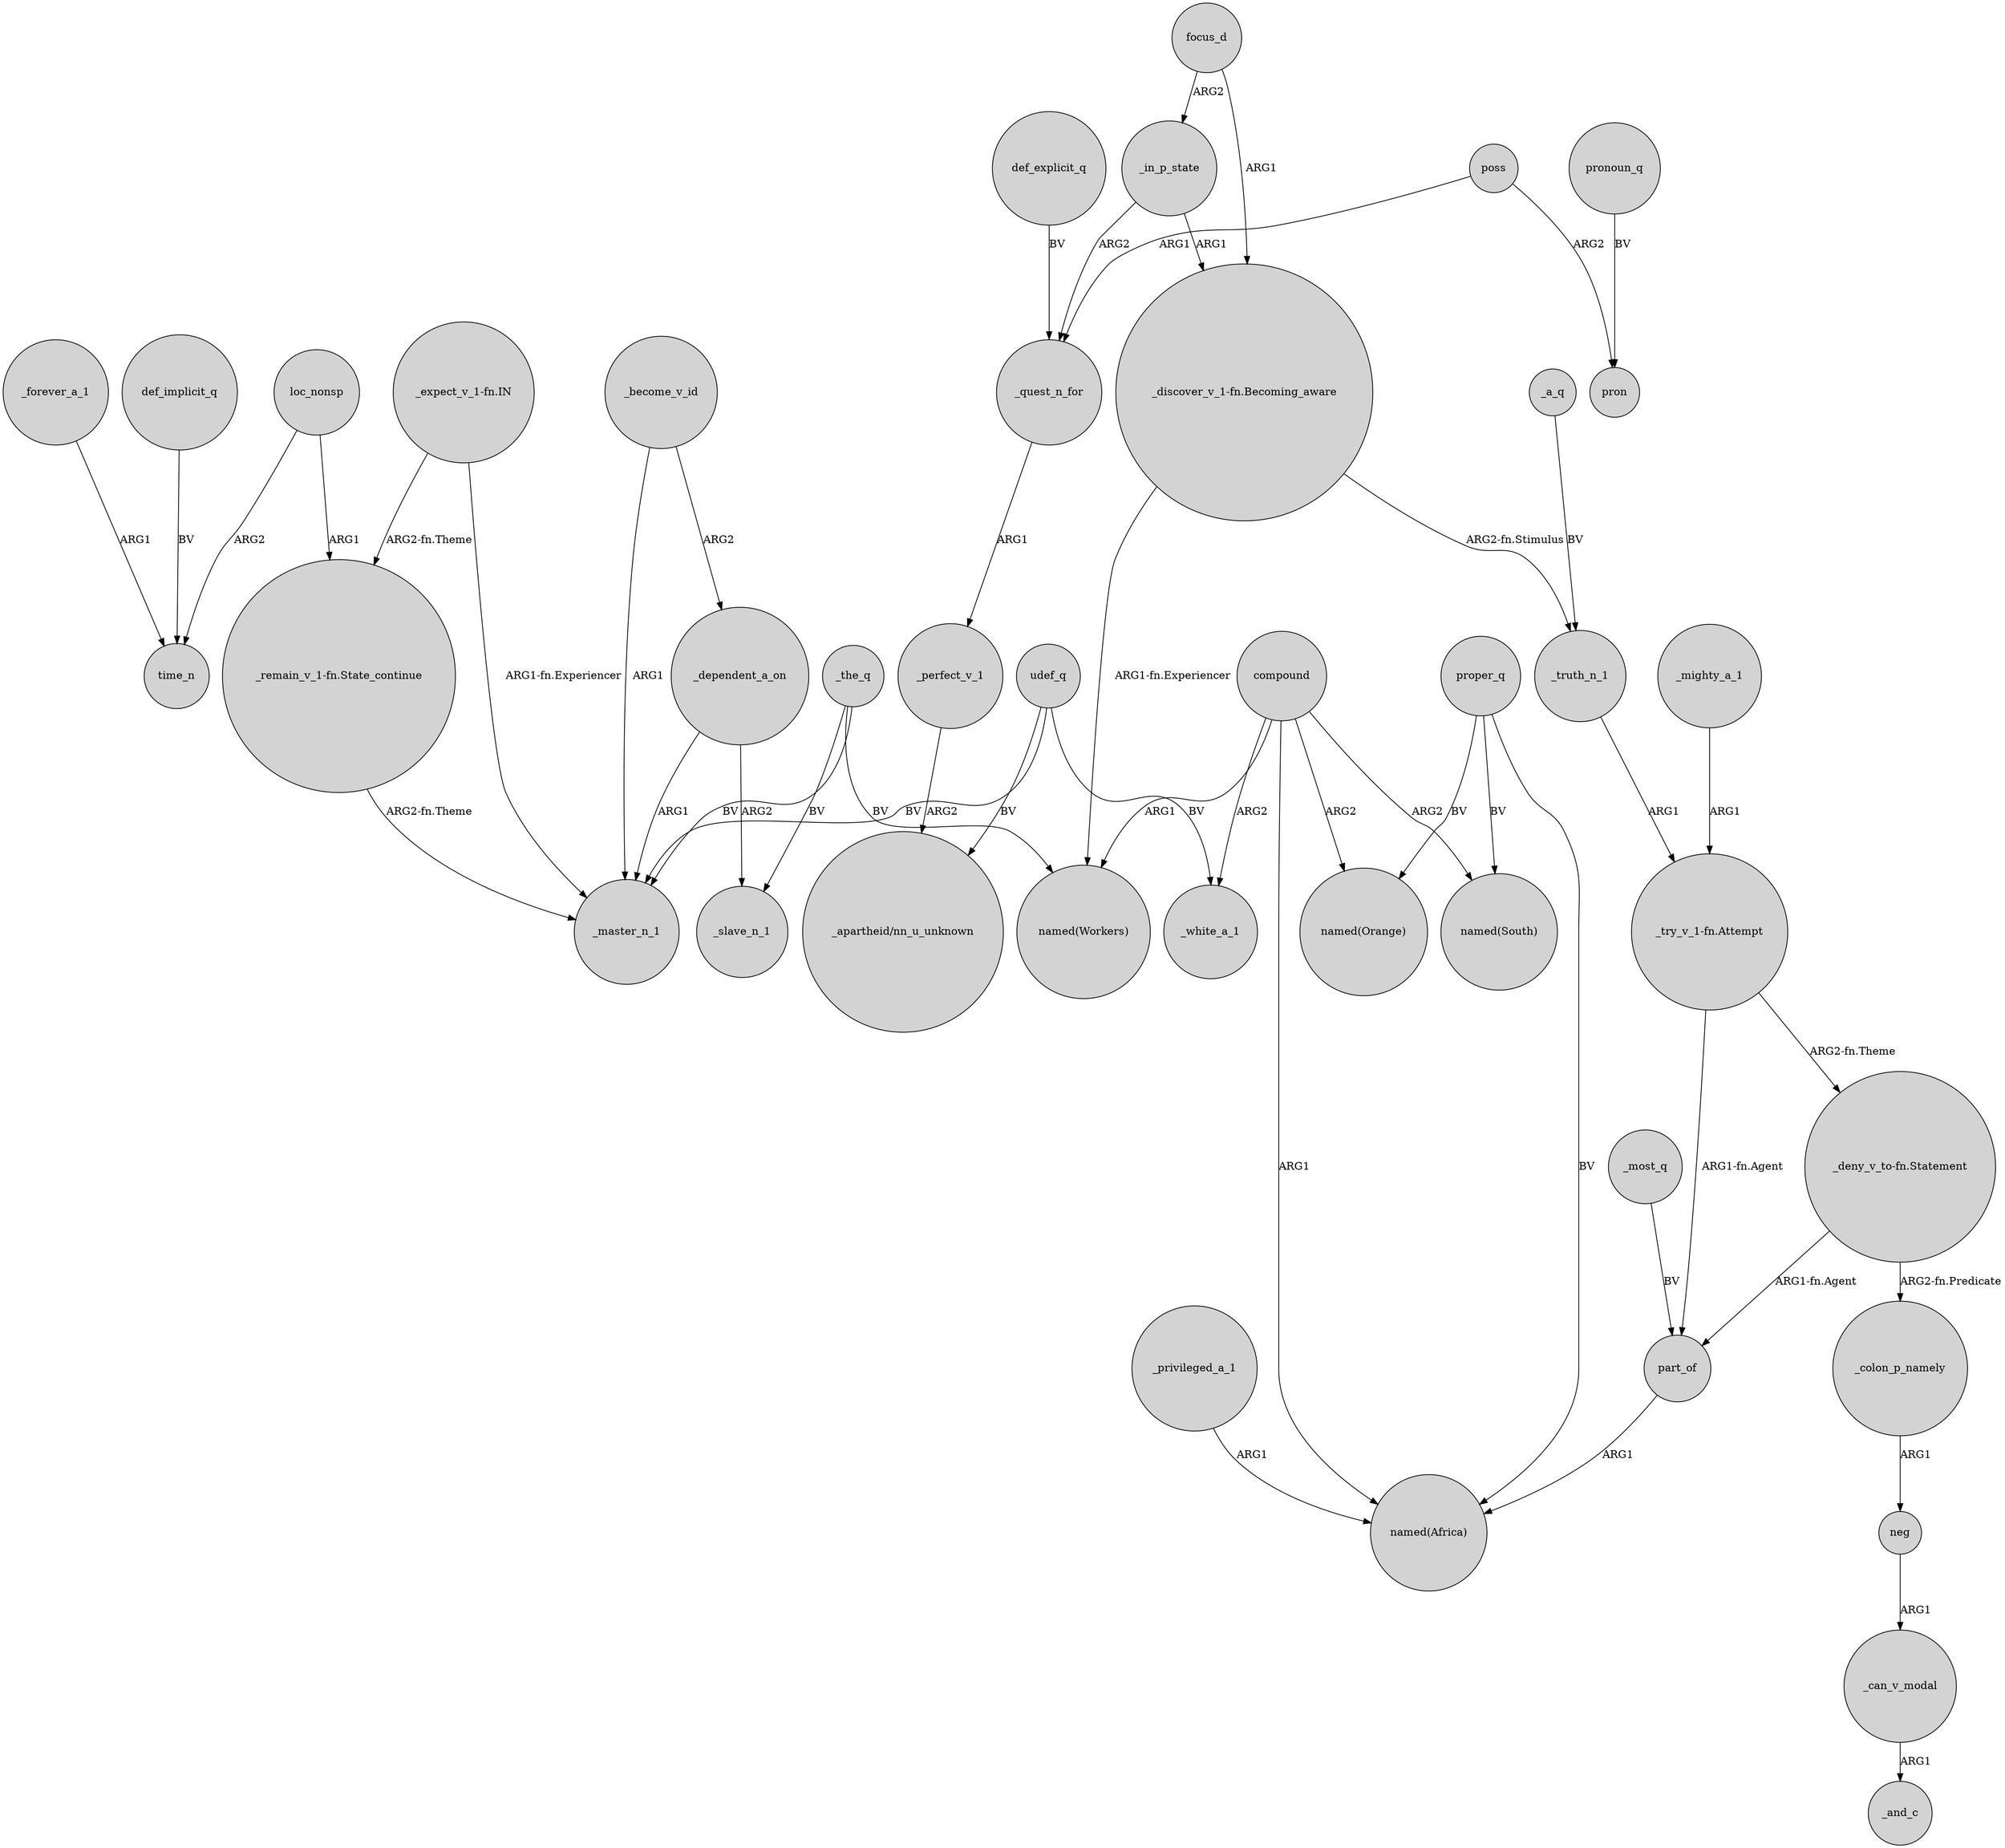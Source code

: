 digraph {
	node [shape=circle style=filled]
	_forever_a_1 -> time_n [label=ARG1]
	"_expect_v_1-fn.IN" -> _master_n_1 [label="ARG1-fn.Experiencer"]
	_become_v_id -> _dependent_a_on [label=ARG2]
	compound -> "named(South)" [label=ARG2]
	focus_d -> "_discover_v_1-fn.Becoming_aware" [label=ARG1]
	proper_q -> "named(Africa)" [label=BV]
	_quest_n_for -> _perfect_v_1 [label=ARG1]
	_colon_p_namely -> neg [label=ARG1]
	poss -> pron [label=ARG2]
	udef_q -> _white_a_1 [label=BV]
	def_implicit_q -> time_n [label=BV]
	_a_q -> _truth_n_1 [label=BV]
	"_discover_v_1-fn.Becoming_aware" -> _truth_n_1 [label="ARG2-fn.Stimulus"]
	focus_d -> _in_p_state [label=ARG2]
	poss -> _quest_n_for [label=ARG1]
	compound -> "named(Orange)" [label=ARG2]
	compound -> "named(Africa)" [label=ARG1]
	"_deny_v_to-fn.Statement" -> _colon_p_namely [label="ARG2-fn.Predicate"]
	_privileged_a_1 -> "named(Africa)" [label=ARG1]
	_the_q -> _slave_n_1 [label=BV]
	"_deny_v_to-fn.Statement" -> part_of [label="ARG1-fn.Agent"]
	_in_p_state -> _quest_n_for [label=ARG2]
	loc_nonsp -> time_n [label=ARG2]
	pronoun_q -> pron [label=BV]
	_dependent_a_on -> _slave_n_1 [label=ARG2]
	"_remain_v_1-fn.State_continue" -> _master_n_1 [label="ARG2-fn.Theme"]
	_in_p_state -> "_discover_v_1-fn.Becoming_aware" [label=ARG1]
	proper_q -> "named(Orange)" [label=BV]
	"_try_v_1-fn.Attempt" -> part_of [label="ARG1-fn.Agent"]
	"_try_v_1-fn.Attempt" -> "_deny_v_to-fn.Statement" [label="ARG2-fn.Theme"]
	compound -> "named(Workers)" [label=ARG1]
	_perfect_v_1 -> "_apartheid/nn_u_unknown" [label=ARG2]
	part_of -> "named(Africa)" [label=ARG1]
	"_expect_v_1-fn.IN" -> "_remain_v_1-fn.State_continue" [label="ARG2-fn.Theme"]
	_most_q -> part_of [label=BV]
	_can_v_modal -> _and_c [label=ARG1]
	_mighty_a_1 -> "_try_v_1-fn.Attempt" [label=ARG1]
	_truth_n_1 -> "_try_v_1-fn.Attempt" [label=ARG1]
	loc_nonsp -> "_remain_v_1-fn.State_continue" [label=ARG1]
	_the_q -> _master_n_1 [label=BV]
	udef_q -> _master_n_1 [label=BV]
	udef_q -> "_apartheid/nn_u_unknown" [label=BV]
	def_explicit_q -> _quest_n_for [label=BV]
	_become_v_id -> _master_n_1 [label=ARG1]
	proper_q -> "named(South)" [label=BV]
	compound -> _white_a_1 [label=ARG2]
	_dependent_a_on -> _master_n_1 [label=ARG1]
	neg -> _can_v_modal [label=ARG1]
	_the_q -> "named(Workers)" [label=BV]
	"_discover_v_1-fn.Becoming_aware" -> "named(Workers)" [label="ARG1-fn.Experiencer"]
}
